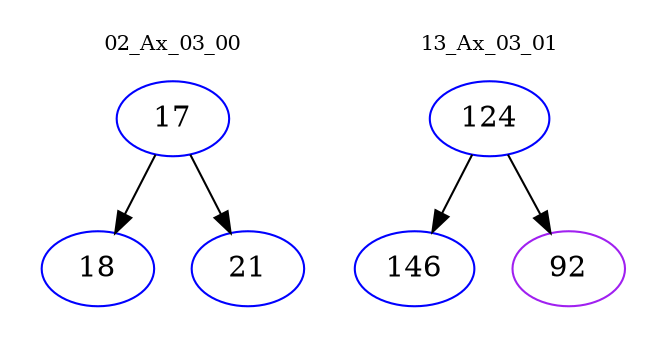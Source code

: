 digraph{
subgraph cluster_0 {
color = white
label = "02_Ax_03_00";
fontsize=10;
T0_17 [label="17", color="blue"]
T0_17 -> T0_18 [color="black"]
T0_18 [label="18", color="blue"]
T0_17 -> T0_21 [color="black"]
T0_21 [label="21", color="blue"]
}
subgraph cluster_1 {
color = white
label = "13_Ax_03_01";
fontsize=10;
T1_124 [label="124", color="blue"]
T1_124 -> T1_146 [color="black"]
T1_146 [label="146", color="blue"]
T1_124 -> T1_92 [color="black"]
T1_92 [label="92", color="purple"]
}
}
